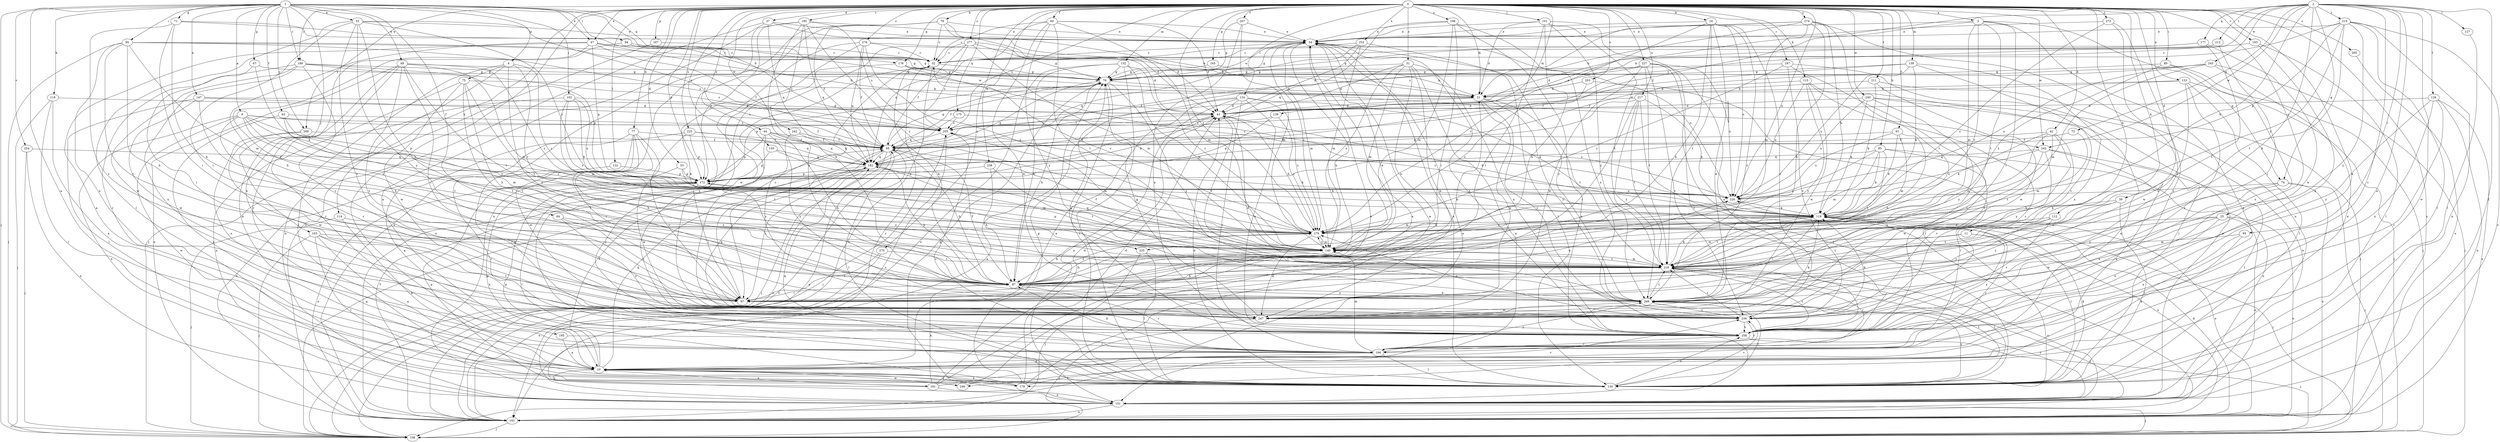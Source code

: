strict digraph  {
0;
1;
2;
3;
4;
9;
10;
11;
16;
21;
25;
31;
32;
33;
37;
39;
42;
43;
44;
47;
49;
53;
54;
60;
61;
63;
64;
65;
67;
71;
72;
74;
75;
76;
77;
78;
85;
87;
89;
90;
94;
95;
97;
101;
102;
103;
108;
112;
114;
115;
118;
119;
122;
124;
126;
127;
130;
132;
138;
139;
140;
145;
147;
151;
153;
162;
165;
167;
172;
175;
176;
177;
179;
181;
182;
183;
185;
187;
189;
194;
195;
196;
200;
203;
205;
207;
211;
213;
215;
216;
217;
225;
226;
227;
234;
235;
236;
238;
240;
242;
243;
245;
246;
247;
252;
258;
268;
269;
270;
272;
274;
276;
277;
279;
0 -> 3  [label=a];
0 -> 11  [label=b];
0 -> 16  [label=b];
0 -> 21  [label=b];
0 -> 25  [label=c];
0 -> 31  [label=c];
0 -> 33  [label=d];
0 -> 37  [label=d];
0 -> 39  [label=d];
0 -> 42  [label=d];
0 -> 44  [label=e];
0 -> 47  [label=e];
0 -> 60  [label=f];
0 -> 61  [label=f];
0 -> 77  [label=h];
0 -> 78  [label=h];
0 -> 85  [label=h];
0 -> 89  [label=i];
0 -> 101  [label=j];
0 -> 112  [label=k];
0 -> 114  [label=k];
0 -> 115  [label=k];
0 -> 122  [label=l];
0 -> 124  [label=l];
0 -> 132  [label=m];
0 -> 138  [label=m];
0 -> 139  [label=m];
0 -> 145  [label=n];
0 -> 153  [label=o];
0 -> 162  [label=o];
0 -> 165  [label=p];
0 -> 167  [label=p];
0 -> 172  [label=p];
0 -> 175  [label=q];
0 -> 176  [label=q];
0 -> 183  [label=r];
0 -> 185  [label=r];
0 -> 187  [label=r];
0 -> 189  [label=r];
0 -> 195  [label=s];
0 -> 196  [label=s];
0 -> 200  [label=s];
0 -> 203  [label=s];
0 -> 205  [label=s];
0 -> 207  [label=t];
0 -> 211  [label=t];
0 -> 217  [label=u];
0 -> 225  [label=u];
0 -> 226  [label=u];
0 -> 227  [label=v];
0 -> 238  [label=w];
0 -> 240  [label=w];
0 -> 242  [label=w];
0 -> 243  [label=w];
0 -> 252  [label=x];
0 -> 258  [label=x];
0 -> 268  [label=y];
0 -> 270  [label=z];
0 -> 272  [label=z];
0 -> 274  [label=z];
0 -> 276  [label=z];
0 -> 277  [label=z];
0 -> 279  [label=z];
1 -> 4  [label=a];
1 -> 9  [label=a];
1 -> 10  [label=a];
1 -> 47  [label=e];
1 -> 49  [label=e];
1 -> 53  [label=e];
1 -> 63  [label=f];
1 -> 64  [label=f];
1 -> 67  [label=g];
1 -> 71  [label=g];
1 -> 90  [label=i];
1 -> 94  [label=i];
1 -> 102  [label=j];
1 -> 103  [label=j];
1 -> 108  [label=j];
1 -> 118  [label=k];
1 -> 147  [label=n];
1 -> 176  [label=q];
1 -> 189  [label=r];
1 -> 234  [label=v];
1 -> 243  [label=w];
1 -> 268  [label=y];
2 -> 10  [label=a];
2 -> 65  [label=f];
2 -> 72  [label=g];
2 -> 74  [label=g];
2 -> 87  [label=h];
2 -> 95  [label=i];
2 -> 119  [label=k];
2 -> 126  [label=l];
2 -> 127  [label=l];
2 -> 130  [label=l];
2 -> 177  [label=q];
2 -> 194  [label=r];
2 -> 205  [label=s];
2 -> 213  [label=t];
2 -> 215  [label=t];
2 -> 243  [label=w];
2 -> 245  [label=w];
2 -> 246  [label=w];
3 -> 54  [label=e];
3 -> 74  [label=g];
3 -> 97  [label=i];
3 -> 140  [label=m];
3 -> 179  [label=q];
3 -> 205  [label=s];
3 -> 216  [label=t];
3 -> 235  [label=v];
4 -> 75  [label=g];
4 -> 130  [label=l];
4 -> 151  [label=n];
4 -> 235  [label=v];
4 -> 269  [label=y];
4 -> 279  [label=z];
9 -> 65  [label=f];
9 -> 140  [label=m];
9 -> 151  [label=n];
9 -> 172  [label=p];
9 -> 205  [label=s];
9 -> 216  [label=t];
9 -> 236  [label=v];
9 -> 246  [label=w];
9 -> 279  [label=z];
10 -> 65  [label=f];
10 -> 130  [label=l];
10 -> 172  [label=p];
10 -> 179  [label=q];
10 -> 181  [label=q];
10 -> 182  [label=q];
10 -> 246  [label=w];
11 -> 140  [label=m];
11 -> 194  [label=r];
11 -> 216  [label=t];
11 -> 258  [label=x];
16 -> 54  [label=e];
16 -> 87  [label=h];
16 -> 216  [label=t];
16 -> 226  [label=u];
16 -> 236  [label=v];
16 -> 247  [label=w];
16 -> 269  [label=y];
16 -> 279  [label=z];
21 -> 43  [label=d];
21 -> 65  [label=f];
21 -> 216  [label=t];
21 -> 236  [label=v];
21 -> 247  [label=w];
21 -> 269  [label=y];
25 -> 151  [label=n];
25 -> 162  [label=o];
25 -> 216  [label=t];
25 -> 247  [label=w];
25 -> 258  [label=x];
25 -> 279  [label=z];
31 -> 43  [label=d];
31 -> 76  [label=g];
31 -> 87  [label=h];
31 -> 140  [label=m];
31 -> 151  [label=n];
31 -> 247  [label=w];
31 -> 258  [label=x];
31 -> 279  [label=z];
32 -> 76  [label=g];
32 -> 87  [label=h];
32 -> 162  [label=o];
33 -> 119  [label=k];
33 -> 172  [label=p];
33 -> 247  [label=w];
37 -> 10  [label=a];
37 -> 43  [label=d];
37 -> 54  [label=e];
37 -> 162  [label=o];
37 -> 182  [label=q];
39 -> 97  [label=i];
39 -> 119  [label=k];
39 -> 130  [label=l];
39 -> 269  [label=y];
42 -> 65  [label=f];
42 -> 87  [label=h];
42 -> 119  [label=k];
42 -> 140  [label=m];
42 -> 216  [label=t];
42 -> 269  [label=y];
43 -> 205  [label=s];
43 -> 216  [label=t];
44 -> 65  [label=f];
44 -> 87  [label=h];
44 -> 172  [label=p];
44 -> 182  [label=q];
44 -> 194  [label=r];
44 -> 269  [label=y];
47 -> 10  [label=a];
47 -> 32  [label=c];
47 -> 43  [label=d];
47 -> 65  [label=f];
47 -> 76  [label=g];
47 -> 87  [label=h];
47 -> 172  [label=p];
47 -> 258  [label=x];
49 -> 10  [label=a];
49 -> 76  [label=g];
49 -> 97  [label=i];
49 -> 140  [label=m];
49 -> 162  [label=o];
49 -> 194  [label=r];
49 -> 216  [label=t];
49 -> 236  [label=v];
49 -> 279  [label=z];
53 -> 54  [label=e];
53 -> 65  [label=f];
53 -> 87  [label=h];
53 -> 97  [label=i];
53 -> 130  [label=l];
53 -> 226  [label=u];
53 -> 236  [label=v];
53 -> 269  [label=y];
54 -> 32  [label=c];
54 -> 76  [label=g];
54 -> 87  [label=h];
54 -> 140  [label=m];
54 -> 226  [label=u];
54 -> 258  [label=x];
54 -> 269  [label=y];
54 -> 279  [label=z];
60 -> 32  [label=c];
60 -> 43  [label=d];
60 -> 54  [label=e];
60 -> 140  [label=m];
60 -> 182  [label=q];
60 -> 216  [label=t];
60 -> 247  [label=w];
60 -> 269  [label=y];
61 -> 65  [label=f];
61 -> 87  [label=h];
61 -> 119  [label=k];
61 -> 140  [label=m];
61 -> 226  [label=u];
63 -> 10  [label=a];
63 -> 205  [label=s];
63 -> 216  [label=t];
63 -> 279  [label=z];
64 -> 97  [label=i];
64 -> 258  [label=x];
64 -> 279  [label=z];
65 -> 76  [label=g];
65 -> 87  [label=h];
65 -> 97  [label=i];
65 -> 108  [label=j];
65 -> 130  [label=l];
65 -> 162  [label=o];
65 -> 182  [label=q];
67 -> 76  [label=g];
67 -> 97  [label=i];
67 -> 119  [label=k];
71 -> 21  [label=b];
71 -> 54  [label=e];
71 -> 87  [label=h];
71 -> 97  [label=i];
71 -> 236  [label=v];
72 -> 65  [label=f];
72 -> 140  [label=m];
74 -> 108  [label=j];
74 -> 162  [label=o];
74 -> 226  [label=u];
74 -> 258  [label=x];
74 -> 269  [label=y];
75 -> 21  [label=b];
75 -> 87  [label=h];
75 -> 97  [label=i];
75 -> 194  [label=r];
75 -> 216  [label=t];
75 -> 247  [label=w];
76 -> 21  [label=b];
76 -> 54  [label=e];
76 -> 65  [label=f];
76 -> 87  [label=h];
76 -> 130  [label=l];
76 -> 172  [label=p];
76 -> 182  [label=q];
76 -> 269  [label=y];
77 -> 10  [label=a];
77 -> 65  [label=f];
77 -> 87  [label=h];
77 -> 97  [label=i];
77 -> 194  [label=r];
77 -> 216  [label=t];
77 -> 247  [label=w];
78 -> 21  [label=b];
78 -> 32  [label=c];
78 -> 43  [label=d];
78 -> 54  [label=e];
78 -> 65  [label=f];
78 -> 162  [label=o];
78 -> 172  [label=p];
85 -> 119  [label=k];
85 -> 140  [label=m];
85 -> 151  [label=n];
85 -> 182  [label=q];
85 -> 216  [label=t];
85 -> 247  [label=w];
85 -> 279  [label=z];
87 -> 54  [label=e];
87 -> 65  [label=f];
87 -> 97  [label=i];
87 -> 194  [label=r];
87 -> 269  [label=y];
87 -> 279  [label=z];
89 -> 76  [label=g];
89 -> 108  [label=j];
89 -> 258  [label=x];
89 -> 279  [label=z];
90 -> 32  [label=c];
90 -> 76  [label=g];
90 -> 87  [label=h];
90 -> 97  [label=i];
90 -> 108  [label=j];
90 -> 140  [label=m];
90 -> 205  [label=s];
90 -> 258  [label=x];
94 -> 32  [label=c];
94 -> 205  [label=s];
94 -> 216  [label=t];
95 -> 10  [label=a];
95 -> 140  [label=m];
95 -> 258  [label=x];
97 -> 21  [label=b];
97 -> 32  [label=c];
97 -> 226  [label=u];
101 -> 21  [label=b];
101 -> 54  [label=e];
101 -> 87  [label=h];
101 -> 97  [label=i];
101 -> 162  [label=o];
101 -> 216  [label=t];
101 -> 269  [label=y];
102 -> 43  [label=d];
102 -> 119  [label=k];
102 -> 140  [label=m];
102 -> 151  [label=n];
102 -> 226  [label=u];
102 -> 279  [label=z];
103 -> 10  [label=a];
103 -> 108  [label=j];
103 -> 130  [label=l];
103 -> 140  [label=m];
103 -> 236  [label=v];
103 -> 258  [label=x];
108 -> 65  [label=f];
108 -> 182  [label=q];
112 -> 216  [label=t];
112 -> 236  [label=v];
112 -> 269  [label=y];
112 -> 279  [label=z];
114 -> 10  [label=a];
114 -> 108  [label=j];
114 -> 279  [label=z];
115 -> 21  [label=b];
115 -> 130  [label=l];
115 -> 194  [label=r];
115 -> 226  [label=u];
115 -> 247  [label=w];
115 -> 269  [label=y];
118 -> 10  [label=a];
118 -> 43  [label=d];
118 -> 108  [label=j];
118 -> 130  [label=l];
119 -> 43  [label=d];
119 -> 97  [label=i];
119 -> 108  [label=j];
119 -> 130  [label=l];
119 -> 162  [label=o];
119 -> 216  [label=t];
119 -> 279  [label=z];
122 -> 172  [label=p];
122 -> 194  [label=r];
124 -> 10  [label=a];
124 -> 43  [label=d];
124 -> 119  [label=k];
124 -> 151  [label=n];
124 -> 162  [label=o];
124 -> 194  [label=r];
124 -> 258  [label=x];
124 -> 279  [label=z];
126 -> 43  [label=d];
126 -> 151  [label=n];
126 -> 162  [label=o];
126 -> 194  [label=r];
126 -> 258  [label=x];
126 -> 269  [label=y];
127 -> 130  [label=l];
130 -> 43  [label=d];
130 -> 54  [label=e];
130 -> 119  [label=k];
130 -> 182  [label=q];
130 -> 205  [label=s];
130 -> 236  [label=v];
130 -> 258  [label=x];
130 -> 269  [label=y];
132 -> 76  [label=g];
132 -> 87  [label=h];
132 -> 130  [label=l];
132 -> 140  [label=m];
132 -> 162  [label=o];
132 -> 279  [label=z];
138 -> 65  [label=f];
138 -> 76  [label=g];
138 -> 119  [label=k];
138 -> 226  [label=u];
138 -> 236  [label=v];
138 -> 258  [label=x];
139 -> 172  [label=p];
139 -> 205  [label=s];
139 -> 279  [label=z];
140 -> 65  [label=f];
140 -> 87  [label=h];
140 -> 172  [label=p];
140 -> 182  [label=q];
140 -> 216  [label=t];
140 -> 279  [label=z];
145 -> 119  [label=k];
145 -> 172  [label=p];
145 -> 182  [label=q];
147 -> 43  [label=d];
147 -> 87  [label=h];
147 -> 130  [label=l];
147 -> 205  [label=s];
147 -> 247  [label=w];
151 -> 32  [label=c];
151 -> 76  [label=g];
151 -> 108  [label=j];
151 -> 162  [label=o];
151 -> 205  [label=s];
151 -> 269  [label=y];
153 -> 21  [label=b];
153 -> 43  [label=d];
153 -> 108  [label=j];
153 -> 130  [label=l];
153 -> 247  [label=w];
153 -> 258  [label=x];
162 -> 54  [label=e];
162 -> 65  [label=f];
162 -> 108  [label=j];
162 -> 119  [label=k];
162 -> 226  [label=u];
162 -> 269  [label=y];
165 -> 21  [label=b];
165 -> 76  [label=g];
167 -> 32  [label=c];
167 -> 108  [label=j];
172 -> 43  [label=d];
172 -> 97  [label=i];
172 -> 130  [label=l];
172 -> 162  [label=o];
172 -> 226  [label=u];
175 -> 182  [label=q];
175 -> 205  [label=s];
175 -> 226  [label=u];
176 -> 21  [label=b];
176 -> 76  [label=g];
176 -> 87  [label=h];
176 -> 226  [label=u];
177 -> 32  [label=c];
177 -> 76  [label=g];
177 -> 216  [label=t];
177 -> 247  [label=w];
179 -> 10  [label=a];
179 -> 43  [label=d];
179 -> 54  [label=e];
179 -> 76  [label=g];
179 -> 172  [label=p];
179 -> 216  [label=t];
181 -> 10  [label=a];
181 -> 43  [label=d];
181 -> 54  [label=e];
181 -> 87  [label=h];
181 -> 151  [label=n];
181 -> 172  [label=p];
181 -> 236  [label=v];
182 -> 43  [label=d];
182 -> 87  [label=h];
182 -> 97  [label=i];
182 -> 140  [label=m];
182 -> 162  [label=o];
182 -> 172  [label=p];
183 -> 32  [label=c];
183 -> 130  [label=l];
183 -> 258  [label=x];
185 -> 54  [label=e];
185 -> 87  [label=h];
185 -> 130  [label=l];
185 -> 151  [label=n];
185 -> 182  [label=q];
185 -> 205  [label=s];
185 -> 269  [label=y];
185 -> 279  [label=z];
187 -> 76  [label=g];
187 -> 151  [label=n];
187 -> 194  [label=r];
187 -> 236  [label=v];
187 -> 279  [label=z];
189 -> 76  [label=g];
189 -> 172  [label=p];
189 -> 194  [label=r];
189 -> 205  [label=s];
189 -> 236  [label=v];
189 -> 247  [label=w];
189 -> 258  [label=x];
194 -> 10  [label=a];
194 -> 87  [label=h];
194 -> 130  [label=l];
194 -> 140  [label=m];
194 -> 269  [label=y];
195 -> 10  [label=a];
195 -> 194  [label=r];
196 -> 54  [label=e];
196 -> 97  [label=i];
196 -> 140  [label=m];
196 -> 151  [label=n];
196 -> 182  [label=q];
196 -> 258  [label=x];
200 -> 162  [label=o];
203 -> 21  [label=b];
203 -> 130  [label=l];
203 -> 279  [label=z];
205 -> 65  [label=f];
205 -> 108  [label=j];
205 -> 140  [label=m];
207 -> 54  [label=e];
207 -> 76  [label=g];
207 -> 140  [label=m];
207 -> 258  [label=x];
211 -> 21  [label=b];
211 -> 108  [label=j];
211 -> 119  [label=k];
211 -> 247  [label=w];
213 -> 32  [label=c];
213 -> 43  [label=d];
213 -> 97  [label=i];
215 -> 21  [label=b];
215 -> 54  [label=e];
215 -> 130  [label=l];
215 -> 151  [label=n];
215 -> 162  [label=o];
215 -> 172  [label=p];
215 -> 216  [label=t];
215 -> 269  [label=y];
215 -> 279  [label=z];
216 -> 87  [label=h];
216 -> 119  [label=k];
216 -> 130  [label=l];
216 -> 140  [label=m];
216 -> 151  [label=n];
216 -> 194  [label=r];
217 -> 43  [label=d];
217 -> 97  [label=i];
217 -> 119  [label=k];
217 -> 130  [label=l];
217 -> 172  [label=p];
217 -> 216  [label=t];
217 -> 269  [label=y];
225 -> 65  [label=f];
225 -> 162  [label=o];
225 -> 172  [label=p];
225 -> 182  [label=q];
225 -> 236  [label=v];
226 -> 119  [label=k];
226 -> 140  [label=m];
226 -> 205  [label=s];
227 -> 65  [label=f];
227 -> 76  [label=g];
227 -> 194  [label=r];
227 -> 216  [label=t];
227 -> 226  [label=u];
227 -> 236  [label=v];
227 -> 247  [label=w];
227 -> 258  [label=x];
234 -> 108  [label=j];
234 -> 151  [label=n];
234 -> 182  [label=q];
235 -> 108  [label=j];
235 -> 130  [label=l];
235 -> 216  [label=t];
236 -> 119  [label=k];
236 -> 194  [label=r];
236 -> 216  [label=t];
236 -> 258  [label=x];
236 -> 279  [label=z];
238 -> 87  [label=h];
238 -> 172  [label=p];
238 -> 216  [label=t];
240 -> 10  [label=a];
240 -> 43  [label=d];
240 -> 119  [label=k];
240 -> 151  [label=n];
240 -> 226  [label=u];
240 -> 269  [label=y];
242 -> 65  [label=f];
242 -> 182  [label=q];
242 -> 269  [label=y];
243 -> 10  [label=a];
243 -> 130  [label=l];
243 -> 182  [label=q];
243 -> 216  [label=t];
243 -> 226  [label=u];
243 -> 236  [label=v];
245 -> 10  [label=a];
245 -> 65  [label=f];
245 -> 76  [label=g];
245 -> 108  [label=j];
245 -> 140  [label=m];
245 -> 226  [label=u];
246 -> 54  [label=e];
247 -> 32  [label=c];
247 -> 76  [label=g];
247 -> 108  [label=j];
247 -> 119  [label=k];
247 -> 182  [label=q];
252 -> 32  [label=c];
252 -> 43  [label=d];
252 -> 130  [label=l];
252 -> 140  [label=m];
252 -> 182  [label=q];
258 -> 76  [label=g];
258 -> 108  [label=j];
258 -> 194  [label=r];
258 -> 216  [label=t];
268 -> 65  [label=f];
268 -> 247  [label=w];
268 -> 258  [label=x];
269 -> 43  [label=d];
269 -> 87  [label=h];
269 -> 130  [label=l];
269 -> 216  [label=t];
269 -> 236  [label=v];
269 -> 247  [label=w];
270 -> 97  [label=i];
270 -> 162  [label=o];
270 -> 216  [label=t];
272 -> 54  [label=e];
272 -> 194  [label=r];
272 -> 236  [label=v];
272 -> 279  [label=z];
274 -> 21  [label=b];
274 -> 54  [label=e];
274 -> 87  [label=h];
274 -> 119  [label=k];
274 -> 140  [label=m];
274 -> 151  [label=n];
274 -> 205  [label=s];
274 -> 216  [label=t];
276 -> 21  [label=b];
276 -> 32  [label=c];
276 -> 65  [label=f];
276 -> 182  [label=q];
276 -> 247  [label=w];
276 -> 258  [label=x];
276 -> 279  [label=z];
277 -> 32  [label=c];
277 -> 43  [label=d];
277 -> 65  [label=f];
277 -> 76  [label=g];
277 -> 140  [label=m];
277 -> 162  [label=o];
277 -> 205  [label=s];
279 -> 32  [label=c];
279 -> 43  [label=d];
279 -> 87  [label=h];
279 -> 119  [label=k];
279 -> 140  [label=m];
279 -> 247  [label=w];
}
